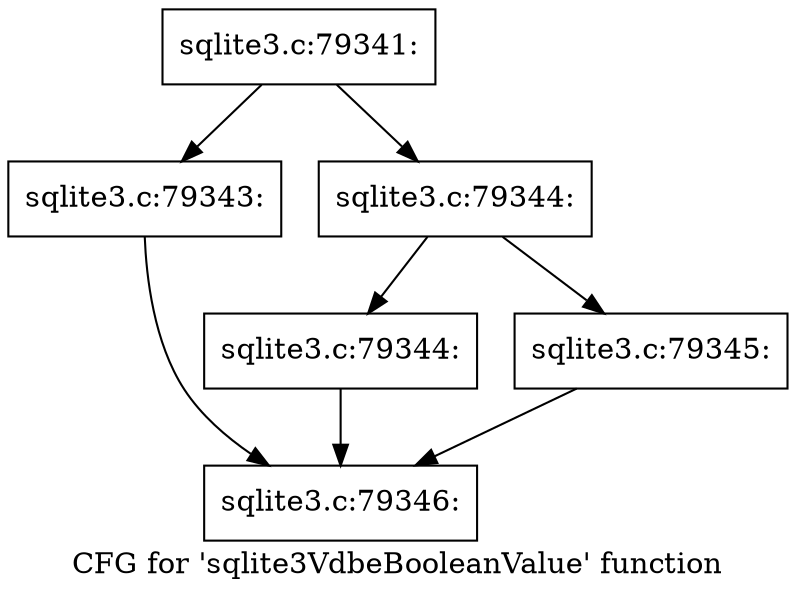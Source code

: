 digraph "CFG for 'sqlite3VdbeBooleanValue' function" {
	label="CFG for 'sqlite3VdbeBooleanValue' function";

	Node0x55c0f7f1b130 [shape=record,label="{sqlite3.c:79341:}"];
	Node0x55c0f7f1b130 -> Node0x55c0f7f1b510;
	Node0x55c0f7f1b130 -> Node0x55c0f7f1b560;
	Node0x55c0f7f1b510 [shape=record,label="{sqlite3.c:79343:}"];
	Node0x55c0f7f1b510 -> Node0x55c0f7f1b2b0;
	Node0x55c0f7f1b560 [shape=record,label="{sqlite3.c:79344:}"];
	Node0x55c0f7f1b560 -> Node0x55c0f7f1e030;
	Node0x55c0f7f1b560 -> Node0x55c0f7f1e080;
	Node0x55c0f7f1e030 [shape=record,label="{sqlite3.c:79344:}"];
	Node0x55c0f7f1e030 -> Node0x55c0f7f1b2b0;
	Node0x55c0f7f1e080 [shape=record,label="{sqlite3.c:79345:}"];
	Node0x55c0f7f1e080 -> Node0x55c0f7f1b2b0;
	Node0x55c0f7f1b2b0 [shape=record,label="{sqlite3.c:79346:}"];
}
